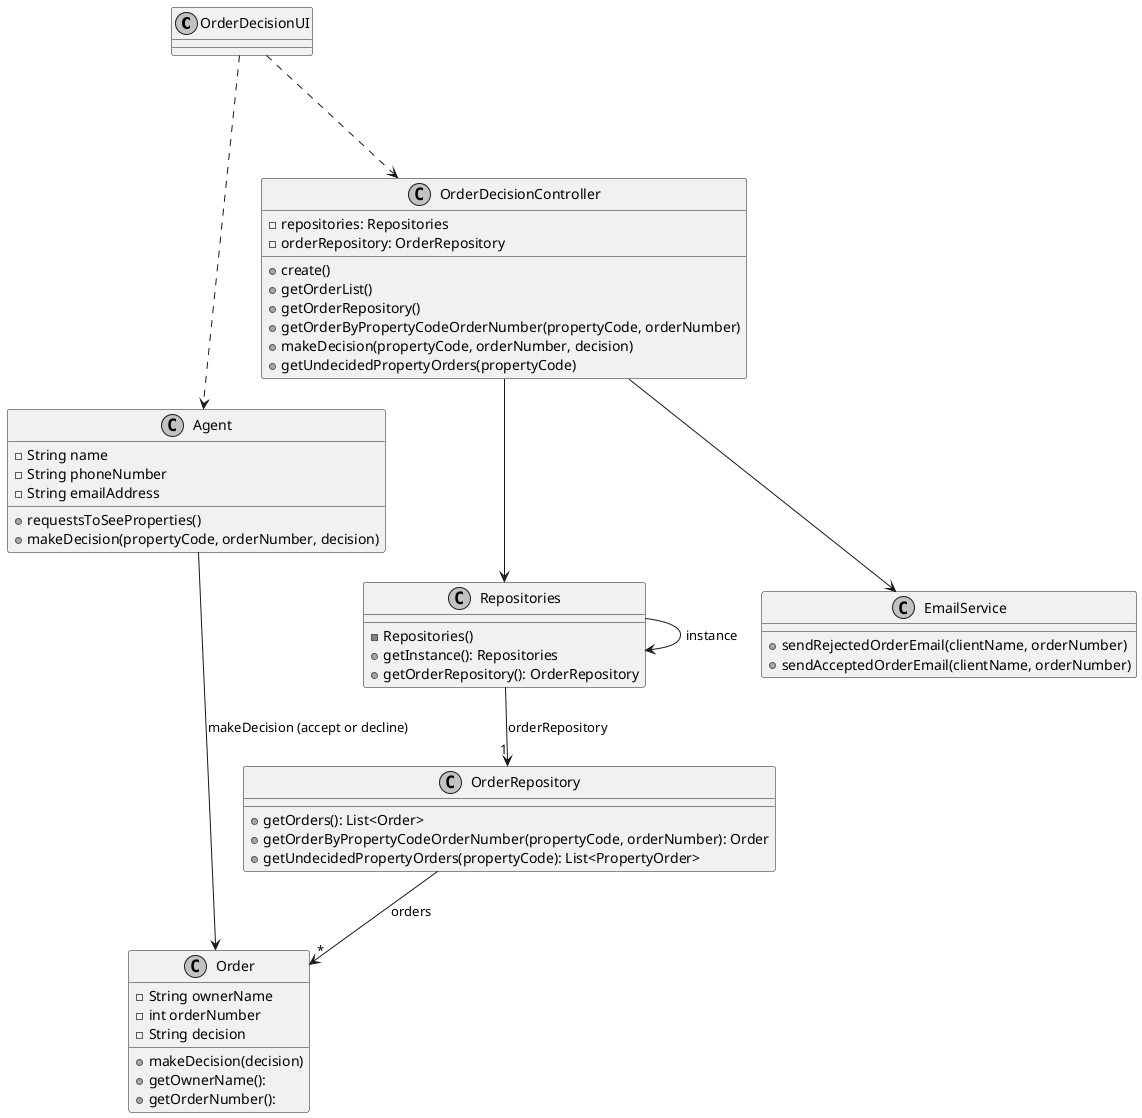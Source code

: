 @startuml
skinparam monochrome true
skinparam packageStyle rectangle
skinparam shadowing false
skinparam linetype polyline

class OrderDecisionUI {
}

class Agent{
    -String name
    -String phoneNumber
    -String emailAddress
    +requestsToSeeProperties()
    +makeDecision(propertyCode, orderNumber, decision)
}

class OrderDecisionController {
    -repositories: Repositories
    -orderRepository: OrderRepository

    +create()
    +getOrderList()
    +getOrderRepository()
    +getOrderByPropertyCodeOrderNumber(propertyCode, orderNumber)
    +makeDecision(propertyCode, orderNumber, decision)
    +getUndecidedPropertyOrders(propertyCode)
}

class Repositories {
    -Repositories()
    +getInstance(): Repositories
    +getOrderRepository(): OrderRepository
}

class OrderRepository {
    +getOrders(): List<Order>
    +getOrderByPropertyCodeOrderNumber(propertyCode, orderNumber): Order
    +getUndecidedPropertyOrders(propertyCode): List<PropertyOrder>
}

class Order {
    -String ownerName
    -int orderNumber
    -String decision
    +makeDecision(decision)
    +getOwnerName():
    +getOrderNumber():
}

class EmailService {
    +sendRejectedOrderEmail(clientName, orderNumber)
    +sendAcceptedOrderEmail(clientName, orderNumber)
}

OrderDecisionUI -.-> OrderDecisionController

OrderDecisionController --> Repositories
OrderDecisionController --> EmailService
Repositories -> Repositories : instance
Repositories --> "1" OrderRepository : orderRepository
OrderRepository --> "*" Order : orders
OrderDecisionUI -.-> Agent

Agent --> Order : makeDecision (accept or decline)

@enduml